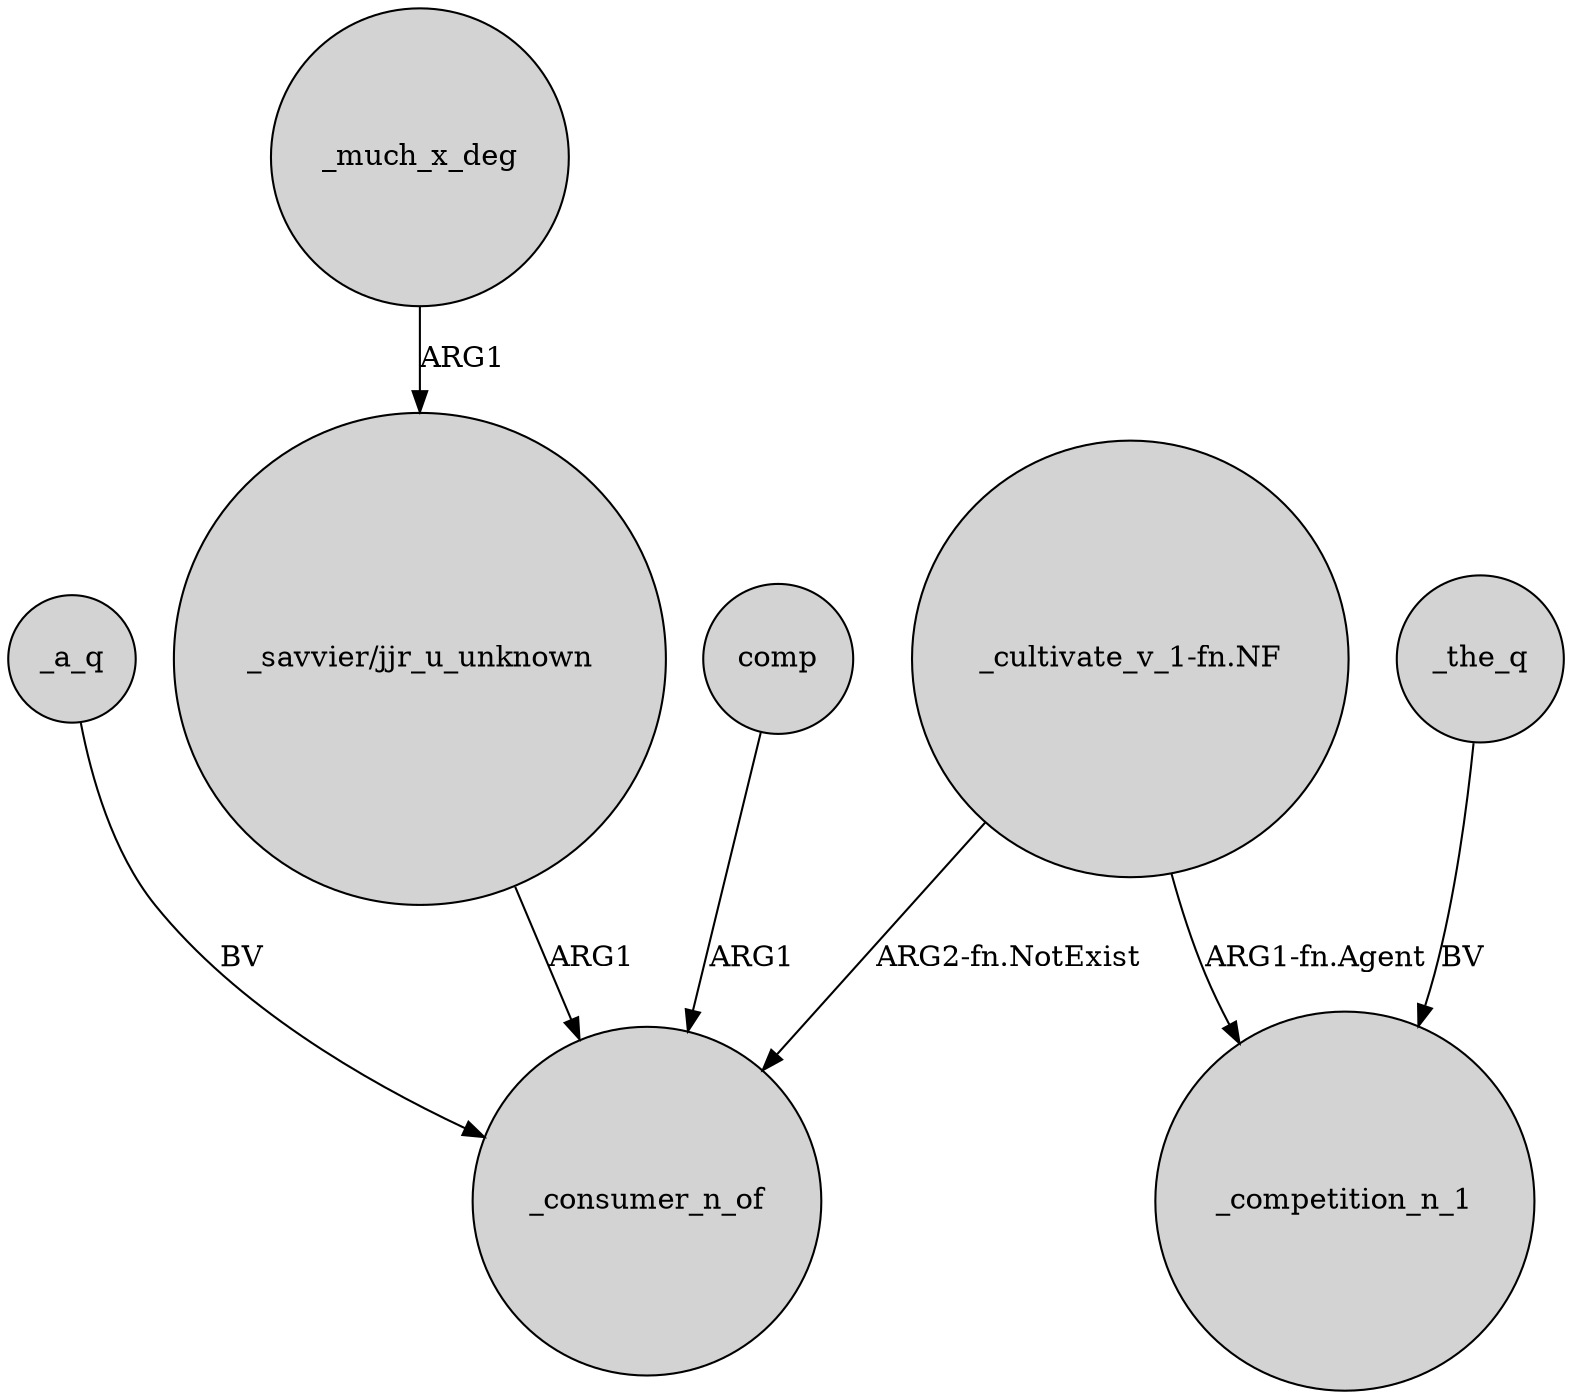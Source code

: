 digraph {
	node [shape=circle style=filled]
	"_cultivate_v_1-fn.NF" -> _consumer_n_of [label="ARG2-fn.NotExist"]
	_the_q -> _competition_n_1 [label=BV]
	_a_q -> _consumer_n_of [label=BV]
	"_savvier/jjr_u_unknown" -> _consumer_n_of [label=ARG1]
	_much_x_deg -> "_savvier/jjr_u_unknown" [label=ARG1]
	"_cultivate_v_1-fn.NF" -> _competition_n_1 [label="ARG1-fn.Agent"]
	comp -> _consumer_n_of [label=ARG1]
}
